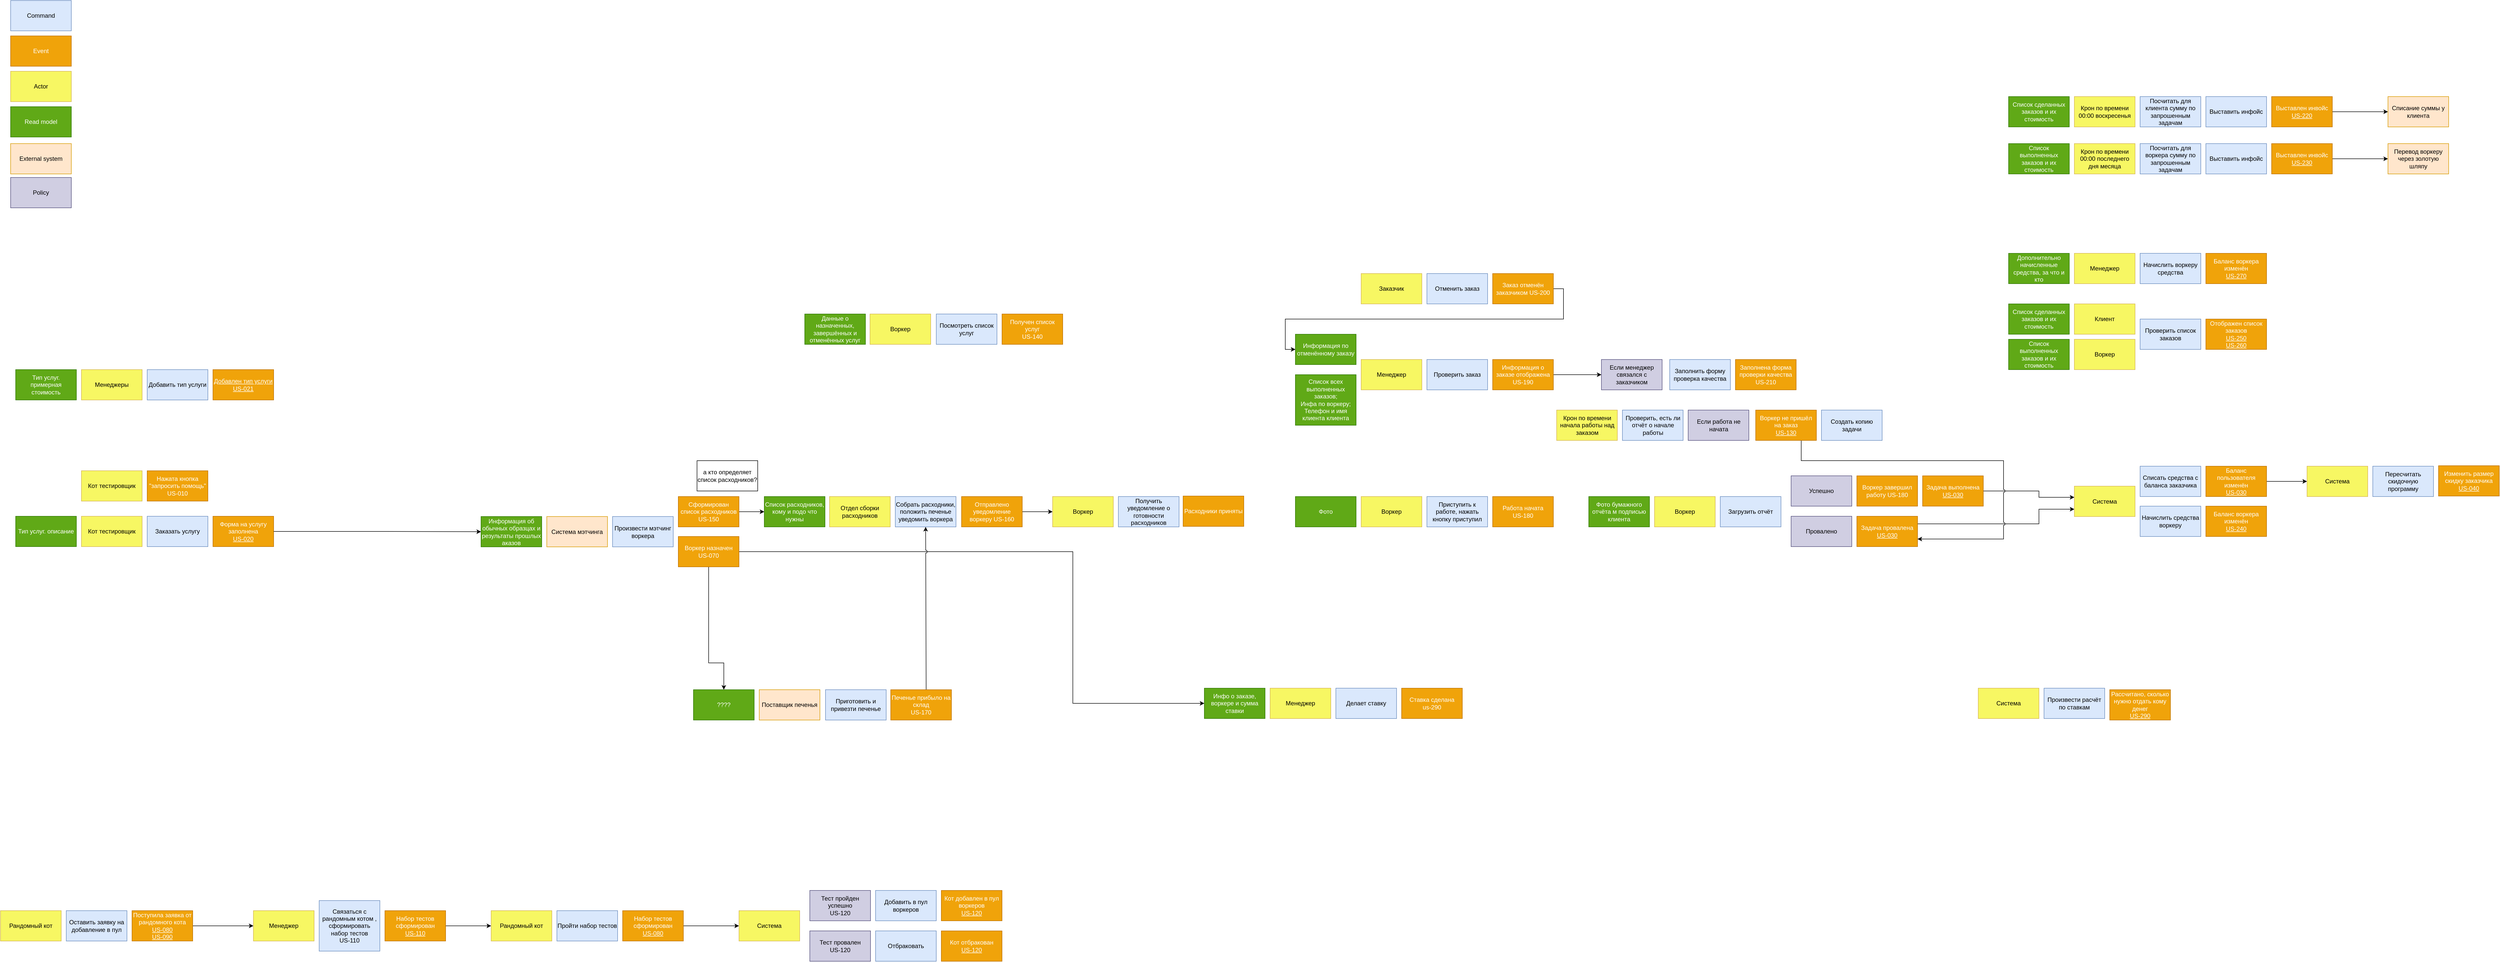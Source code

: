 <mxfile version="21.3.2" type="device">
  <diagram id="d3xwrjJmMlI8IsP-cI8p" name="Page-1">
    <mxGraphModel dx="1518" dy="1554" grid="1" gridSize="10" guides="1" tooltips="1" connect="1" arrows="1" fold="1" page="1" pageScale="1" pageWidth="827" pageHeight="1169" math="0" shadow="0">
      <root>
        <mxCell id="0" />
        <mxCell id="1" parent="0" />
        <mxCell id="OSCMjye8fPy7Yy5Lh9Bj-2" value="Нажата кнопка &quot;запросить помощь&quot;&lt;br&gt;US-010" style="rounded=0;whiteSpace=wrap;html=1;fillColor=#f0a30a;strokeColor=#BD7000;fontColor=#ffffff;" parent="1" vertex="1">
          <mxGeometry x="-100" y="220" width="120" height="60" as="geometry" />
        </mxCell>
        <mxCell id="OSCMjye8fPy7Yy5Lh9Bj-3" value="Форма на услугу заполнена&lt;br&gt;&lt;u&gt;US-020&lt;/u&gt;" style="rounded=0;whiteSpace=wrap;html=1;fillColor=#f0a30a;strokeColor=#BD7000;fontColor=#ffffff;" parent="1" vertex="1">
          <mxGeometry x="30" y="310" width="120" height="60" as="geometry" />
        </mxCell>
        <mxCell id="OSCMjye8fPy7Yy5Lh9Bj-6" value="" style="edgeStyle=orthogonalEdgeStyle;rounded=0;orthogonalLoop=1;jettySize=auto;html=1;entryX=0;entryY=0.367;entryDx=0;entryDy=0;entryPerimeter=0;" parent="1" source="OSCMjye8fPy7Yy5Lh9Bj-4" target="hO5w0gElnGxJXxH-nVZi-56" edge="1">
          <mxGeometry relative="1" as="geometry">
            <Array as="points">
              <mxPoint x="3640" y="260" />
              <mxPoint x="3640" y="272" />
            </Array>
          </mxGeometry>
        </mxCell>
        <mxCell id="OSCMjye8fPy7Yy5Lh9Bj-4" value="Задача выполнена&lt;br&gt;&lt;u&gt;US-030&lt;/u&gt;" style="rounded=0;whiteSpace=wrap;html=1;fillColor=#f0a30a;strokeColor=#BD7000;fontColor=#ffffff;" parent="1" vertex="1">
          <mxGeometry x="3410" y="230" width="120" height="60" as="geometry" />
        </mxCell>
        <mxCell id="Bmm3zK5qdp1RYX5W6UsU-3" value="" style="edgeStyle=orthogonalEdgeStyle;rounded=0;orthogonalLoop=1;jettySize=auto;html=1;" edge="1" parent="1" source="OSCMjye8fPy7Yy5Lh9Bj-5" target="Bmm3zK5qdp1RYX5W6UsU-1">
          <mxGeometry relative="1" as="geometry" />
        </mxCell>
        <mxCell id="OSCMjye8fPy7Yy5Lh9Bj-5" value="Баланс пользователя изменён&lt;br&gt;&lt;u&gt;US-030&lt;/u&gt;" style="rounded=0;whiteSpace=wrap;html=1;fillColor=#f0a30a;strokeColor=#BD7000;fontColor=#ffffff;" parent="1" vertex="1">
          <mxGeometry x="3970" y="211" width="120" height="60" as="geometry" />
        </mxCell>
        <mxCell id="OSCMjye8fPy7Yy5Lh9Bj-8" style="edgeStyle=orthogonalEdgeStyle;rounded=0;orthogonalLoop=1;jettySize=auto;html=1;exitX=1;exitY=0.25;exitDx=0;exitDy=0;entryX=0;entryY=0.75;entryDx=0;entryDy=0;" parent="1" source="OSCMjye8fPy7Yy5Lh9Bj-7" target="hO5w0gElnGxJXxH-nVZi-56" edge="1">
          <mxGeometry relative="1" as="geometry">
            <Array as="points">
              <mxPoint x="3640" y="325" />
              <mxPoint x="3640" y="296" />
              <mxPoint x="3710" y="296" />
            </Array>
          </mxGeometry>
        </mxCell>
        <mxCell id="OSCMjye8fPy7Yy5Lh9Bj-7" value="Задача провалена&lt;br&gt;&lt;u&gt;US-030&lt;/u&gt;" style="rounded=0;whiteSpace=wrap;html=1;fillColor=#f0a30a;strokeColor=#BD7000;fontColor=#ffffff;" parent="1" vertex="1">
          <mxGeometry x="3280" y="310" width="120" height="60" as="geometry" />
        </mxCell>
        <mxCell id="OSCMjye8fPy7Yy5Lh9Bj-9" value="Изменить размер скидку заказчика&lt;br&gt;&lt;u&gt;US-040&lt;/u&gt;" style="rounded=0;whiteSpace=wrap;html=1;fillColor=#f0a30a;strokeColor=#BD7000;fontColor=#ffffff;" parent="1" vertex="1">
          <mxGeometry x="4430" y="210" width="120" height="60" as="geometry" />
        </mxCell>
        <mxCell id="OSCMjye8fPy7Yy5Lh9Bj-46" style="edgeStyle=orthogonalEdgeStyle;rounded=0;orthogonalLoop=1;jettySize=auto;html=1;exitX=0.5;exitY=1;exitDx=0;exitDy=0;entryX=0.5;entryY=0;entryDx=0;entryDy=0;" parent="1" source="OSCMjye8fPy7Yy5Lh9Bj-14" target="hO5w0gElnGxJXxH-nVZi-28" edge="1">
          <mxGeometry relative="1" as="geometry">
            <mxPoint x="987" y="683" as="targetPoint" />
            <Array as="points">
              <mxPoint x="1010" y="600" />
              <mxPoint x="1040" y="600" />
            </Array>
          </mxGeometry>
        </mxCell>
        <mxCell id="hO5w0gElnGxJXxH-nVZi-92" style="edgeStyle=orthogonalEdgeStyle;rounded=0;orthogonalLoop=1;jettySize=auto;html=1;exitX=1;exitY=0.5;exitDx=0;exitDy=0;entryX=0;entryY=0.5;entryDx=0;entryDy=0;shadow=0;jumpStyle=arc;" parent="1" source="OSCMjye8fPy7Yy5Lh9Bj-14" target="hO5w0gElnGxJXxH-nVZi-88" edge="1">
          <mxGeometry relative="1" as="geometry">
            <Array as="points">
              <mxPoint x="1730" y="380" />
              <mxPoint x="1730" y="680" />
            </Array>
          </mxGeometry>
        </mxCell>
        <mxCell id="OSCMjye8fPy7Yy5Lh9Bj-14" value="Воркер назначен&lt;br&gt;US-070" style="rounded=0;whiteSpace=wrap;html=1;fillColor=#f0a30a;strokeColor=#BD7000;fontColor=#ffffff;" parent="1" vertex="1">
          <mxGeometry x="950" y="350" width="120" height="60" as="geometry" />
        </mxCell>
        <mxCell id="hO5w0gElnGxJXxH-nVZi-3" style="edgeStyle=orthogonalEdgeStyle;rounded=0;orthogonalLoop=1;jettySize=auto;html=1;exitX=1;exitY=0.5;exitDx=0;exitDy=0;" parent="1" source="OSCMjye8fPy7Yy5Lh9Bj-16" target="AU5BO0Ih3276CnvpscHl-20" edge="1">
          <mxGeometry relative="1" as="geometry" />
        </mxCell>
        <mxCell id="OSCMjye8fPy7Yy5Lh9Bj-16" value="Поступила заявка от рандомного кота&lt;br&gt;&lt;u&gt;US-080&lt;br&gt;US-090&lt;br&gt;&lt;/u&gt;" style="rounded=0;whiteSpace=wrap;html=1;fillColor=#f0a30a;strokeColor=#BD7000;fontColor=#ffffff;" parent="1" vertex="1">
          <mxGeometry x="-130" y="1090" width="120" height="60" as="geometry" />
        </mxCell>
        <mxCell id="OSCMjye8fPy7Yy5Lh9Bj-31" style="edgeStyle=orthogonalEdgeStyle;rounded=0;orthogonalLoop=1;jettySize=auto;html=1;exitX=0.75;exitY=1;exitDx=0;exitDy=0;entryX=1;entryY=0.75;entryDx=0;entryDy=0;jumpStyle=arc;" parent="1" source="OSCMjye8fPy7Yy5Lh9Bj-29" target="OSCMjye8fPy7Yy5Lh9Bj-7" edge="1">
          <mxGeometry relative="1" as="geometry">
            <Array as="points">
              <mxPoint x="3170" y="200" />
              <mxPoint x="3570" y="200" />
              <mxPoint x="3570" y="355" />
            </Array>
          </mxGeometry>
        </mxCell>
        <mxCell id="OSCMjye8fPy7Yy5Lh9Bj-29" value="Воркер не пришёл на заказ&lt;br&gt;&lt;u&gt;US-130&lt;/u&gt;" style="rounded=0;whiteSpace=wrap;html=1;fillColor=#f0a30a;strokeColor=#BD7000;fontColor=#ffffff;" parent="1" vertex="1">
          <mxGeometry x="3080" y="100" width="120" height="60" as="geometry" />
        </mxCell>
        <mxCell id="OSCMjye8fPy7Yy5Lh9Bj-45" value="" style="edgeStyle=orthogonalEdgeStyle;rounded=0;orthogonalLoop=1;jettySize=auto;html=1;entryX=0;entryY=0.5;entryDx=0;entryDy=0;" parent="1" source="OSCMjye8fPy7Yy5Lh9Bj-42" target="hO5w0gElnGxJXxH-nVZi-21" edge="1">
          <mxGeometry relative="1" as="geometry" />
        </mxCell>
        <mxCell id="OSCMjye8fPy7Yy5Lh9Bj-42" value="Сформирован список расходников&lt;br&gt;US-150" style="rounded=0;whiteSpace=wrap;html=1;fillColor=#f0a30a;strokeColor=#BD7000;fontColor=#ffffff;" parent="1" vertex="1">
          <mxGeometry x="950" y="271" width="120" height="60" as="geometry" />
        </mxCell>
        <mxCell id="hO5w0gElnGxJXxH-nVZi-26" value="" style="edgeStyle=orthogonalEdgeStyle;rounded=0;orthogonalLoop=1;jettySize=auto;html=1;" parent="1" source="OSCMjye8fPy7Yy5Lh9Bj-44" target="hO5w0gElnGxJXxH-nVZi-24" edge="1">
          <mxGeometry relative="1" as="geometry" />
        </mxCell>
        <mxCell id="OSCMjye8fPy7Yy5Lh9Bj-44" value="Отправлено уведомление воркеру US-160" style="rounded=0;whiteSpace=wrap;html=1;fillColor=#f0a30a;strokeColor=#BD7000;fontColor=#ffffff;" parent="1" vertex="1">
          <mxGeometry x="1510" y="271" width="120" height="60" as="geometry" />
        </mxCell>
        <mxCell id="OSCMjye8fPy7Yy5Lh9Bj-50" style="edgeStyle=orthogonalEdgeStyle;rounded=0;orthogonalLoop=1;jettySize=auto;html=1;exitX=0.5;exitY=0;exitDx=0;exitDy=0;entryX=0.5;entryY=1;entryDx=0;entryDy=0;jumpStyle=arc;" parent="1" source="OSCMjye8fPy7Yy5Lh9Bj-48" target="hO5w0gElnGxJXxH-nVZi-23" edge="1">
          <mxGeometry relative="1" as="geometry">
            <Array as="points">
              <mxPoint x="1440" y="653" />
              <mxPoint x="1440" y="600" />
              <mxPoint x="1439" y="600" />
            </Array>
            <mxPoint x="1440" y="370" as="targetPoint" />
          </mxGeometry>
        </mxCell>
        <mxCell id="OSCMjye8fPy7Yy5Lh9Bj-48" value="Печенье прибыло на склад&lt;br&gt;US-170" style="rounded=0;whiteSpace=wrap;html=1;fillColor=#f0a30a;strokeColor=#BD7000;fontColor=#ffffff;" parent="1" vertex="1">
          <mxGeometry x="1370" y="653" width="120" height="60" as="geometry" />
        </mxCell>
        <mxCell id="OSCMjye8fPy7Yy5Lh9Bj-51" value="Работа начата&lt;br&gt;US-180" style="rounded=0;whiteSpace=wrap;html=1;fillColor=#f0a30a;strokeColor=#BD7000;fontColor=#ffffff;" parent="1" vertex="1">
          <mxGeometry x="2560" y="271" width="120" height="60" as="geometry" />
        </mxCell>
        <mxCell id="OSCMjye8fPy7Yy5Lh9Bj-53" value="Воркер завершил работу US-180" style="rounded=0;whiteSpace=wrap;html=1;fillColor=#f0a30a;strokeColor=#BD7000;fontColor=#ffffff;" parent="1" vertex="1">
          <mxGeometry x="3280" y="230" width="120" height="60" as="geometry" />
        </mxCell>
        <mxCell id="AU5BO0Ih3276CnvpscHl-1" value="Кот тестировщик" style="rounded=0;whiteSpace=wrap;html=1;fillColor=#F7F763;strokeColor=#d6b656;" parent="1" vertex="1">
          <mxGeometry x="-230" y="310" width="120" height="60" as="geometry" />
        </mxCell>
        <mxCell id="AU5BO0Ih3276CnvpscHl-3" value="Заказать услугу" style="rounded=0;whiteSpace=wrap;html=1;fillColor=#dae8fc;strokeColor=#6c8ebf;" parent="1" vertex="1">
          <mxGeometry x="-100" y="310" width="120" height="60" as="geometry" />
        </mxCell>
        <mxCell id="AU5BO0Ih3276CnvpscHl-4" value="Тип услуг. описание" style="rounded=0;whiteSpace=wrap;html=1;fillColor=#60a917;strokeColor=#2D7600;fontColor=#ffffff;" parent="1" vertex="1">
          <mxGeometry x="-360" y="310" width="120" height="60" as="geometry" />
        </mxCell>
        <mxCell id="AU5BO0Ih3276CnvpscHl-5" value="Кот тестировщик" style="rounded=0;whiteSpace=wrap;html=1;fillColor=#F7F763;strokeColor=#d6b656;" parent="1" vertex="1">
          <mxGeometry x="-230" y="220" width="120" height="60" as="geometry" />
        </mxCell>
        <mxCell id="AU5BO0Ih3276CnvpscHl-6" value="Менеджеры" style="rounded=0;whiteSpace=wrap;html=1;fillColor=#F7F763;strokeColor=#d6b656;" parent="1" vertex="1">
          <mxGeometry x="-230" y="20" width="120" height="60" as="geometry" />
        </mxCell>
        <mxCell id="AU5BO0Ih3276CnvpscHl-7" value="Добавить тип услуги" style="rounded=0;whiteSpace=wrap;html=1;fillColor=#dae8fc;strokeColor=#6c8ebf;" parent="1" vertex="1">
          <mxGeometry x="-100" y="20" width="120" height="60" as="geometry" />
        </mxCell>
        <mxCell id="AU5BO0Ih3276CnvpscHl-8" value="&lt;u&gt;Добавлен тип услуги&lt;br&gt;US-021&lt;/u&gt;" style="rounded=0;whiteSpace=wrap;html=1;fillColor=#f0a30a;strokeColor=#BD7000;fontColor=#ffffff;" parent="1" vertex="1">
          <mxGeometry x="30" y="20" width="120" height="60" as="geometry" />
        </mxCell>
        <mxCell id="AU5BO0Ih3276CnvpscHl-9" value="Тип услуг. примерная стоимость" style="rounded=0;whiteSpace=wrap;html=1;fillColor=#60a917;strokeColor=#2D7600;fontColor=#ffffff;" parent="1" vertex="1">
          <mxGeometry x="-360" y="20" width="120" height="60" as="geometry" />
        </mxCell>
        <mxCell id="AU5BO0Ih3276CnvpscHl-13" value="Система мэтчинга" style="rounded=0;whiteSpace=wrap;html=1;fillColor=#ffe6cc;strokeColor=#d79b00;" parent="1" vertex="1">
          <mxGeometry x="690" y="310.5" width="120" height="60" as="geometry" />
        </mxCell>
        <mxCell id="AU5BO0Ih3276CnvpscHl-15" value="Произвести мэтчинг воркера" style="rounded=0;whiteSpace=wrap;html=1;fillColor=#dae8fc;strokeColor=#6c8ebf;" parent="1" vertex="1">
          <mxGeometry x="820" y="310.5" width="120" height="60" as="geometry" />
        </mxCell>
        <mxCell id="AU5BO0Ih3276CnvpscHl-17" value="" style="edgeStyle=orthogonalEdgeStyle;rounded=0;orthogonalLoop=1;jettySize=auto;html=1;exitX=1;exitY=0.5;exitDx=0;exitDy=0;entryX=0;entryY=0.5;entryDx=0;entryDy=0;" parent="1" source="OSCMjye8fPy7Yy5Lh9Bj-3" target="AU5BO0Ih3276CnvpscHl-16" edge="1">
          <mxGeometry relative="1" as="geometry">
            <mxPoint x="150" y="340" as="sourcePoint" />
            <mxPoint x="690" y="341" as="targetPoint" />
          </mxGeometry>
        </mxCell>
        <mxCell id="AU5BO0Ih3276CnvpscHl-16" value="Информация об обычных образцах и результаты прошлых аказов" style="rounded=0;whiteSpace=wrap;html=1;fillColor=#60a917;strokeColor=#2D7600;fontColor=#ffffff;" parent="1" vertex="1">
          <mxGeometry x="560" y="310.5" width="120" height="60" as="geometry" />
        </mxCell>
        <mxCell id="AU5BO0Ih3276CnvpscHl-18" value="Рандомный кот" style="rounded=0;whiteSpace=wrap;html=1;fillColor=#F7F763;strokeColor=#d6b656;" parent="1" vertex="1">
          <mxGeometry x="-390" y="1090" width="120" height="60" as="geometry" />
        </mxCell>
        <mxCell id="AU5BO0Ih3276CnvpscHl-19" value="Оставить заявку на добавление в пул" style="rounded=0;whiteSpace=wrap;html=1;fillColor=#dae8fc;strokeColor=#6c8ebf;" parent="1" vertex="1">
          <mxGeometry x="-260" y="1090" width="120" height="60" as="geometry" />
        </mxCell>
        <mxCell id="AU5BO0Ih3276CnvpscHl-20" value="Менеджер" style="rounded=0;whiteSpace=wrap;html=1;fillColor=#F7F763;strokeColor=#d6b656;" parent="1" vertex="1">
          <mxGeometry x="110" y="1090" width="120" height="60" as="geometry" />
        </mxCell>
        <mxCell id="hO5w0gElnGxJXxH-nVZi-1" value="Связаться с рандомным котом , сформировать набор тестов&lt;br&gt;US-110" style="rounded=0;whiteSpace=wrap;html=1;fillColor=#dae8fc;strokeColor=#6c8ebf;" parent="1" vertex="1">
          <mxGeometry x="240" y="1070" width="120" height="100" as="geometry" />
        </mxCell>
        <mxCell id="hO5w0gElnGxJXxH-nVZi-5" style="edgeStyle=orthogonalEdgeStyle;rounded=0;orthogonalLoop=1;jettySize=auto;html=1;exitX=1;exitY=0.5;exitDx=0;exitDy=0;" parent="1" source="hO5w0gElnGxJXxH-nVZi-2" target="hO5w0gElnGxJXxH-nVZi-4" edge="1">
          <mxGeometry relative="1" as="geometry" />
        </mxCell>
        <mxCell id="hO5w0gElnGxJXxH-nVZi-2" value="Набор тестов сформирован&lt;br&gt;&lt;u&gt;US-110&lt;/u&gt;" style="rounded=0;whiteSpace=wrap;html=1;fillColor=#f0a30a;strokeColor=#BD7000;fontColor=#ffffff;" parent="1" vertex="1">
          <mxGeometry x="370" y="1090" width="120" height="60" as="geometry" />
        </mxCell>
        <mxCell id="hO5w0gElnGxJXxH-nVZi-4" value="Рандомный кот" style="rounded=0;whiteSpace=wrap;html=1;fillColor=#F7F763;strokeColor=#d6b656;" parent="1" vertex="1">
          <mxGeometry x="580" y="1090" width="120" height="60" as="geometry" />
        </mxCell>
        <mxCell id="hO5w0gElnGxJXxH-nVZi-6" value="Пройти набор тестов" style="rounded=0;whiteSpace=wrap;html=1;fillColor=#dae8fc;strokeColor=#6c8ebf;" parent="1" vertex="1">
          <mxGeometry x="710" y="1090" width="120" height="60" as="geometry" />
        </mxCell>
        <mxCell id="hO5w0gElnGxJXxH-nVZi-7" value="&lt;div&gt;Тест пройден успешно&lt;/div&gt;&lt;div&gt;US-120&lt;/div&gt;" style="rounded=0;whiteSpace=wrap;html=1;fillColor=#d0cee2;strokeColor=#56517e;" parent="1" vertex="1">
          <mxGeometry x="1210" y="1050" width="120" height="60" as="geometry" />
        </mxCell>
        <mxCell id="hO5w0gElnGxJXxH-nVZi-11" value="" style="edgeStyle=orthogonalEdgeStyle;rounded=0;orthogonalLoop=1;jettySize=auto;html=1;" parent="1" source="hO5w0gElnGxJXxH-nVZi-8" target="hO5w0gElnGxJXxH-nVZi-9" edge="1">
          <mxGeometry relative="1" as="geometry" />
        </mxCell>
        <mxCell id="hO5w0gElnGxJXxH-nVZi-8" value="Набор тестов сформирован&lt;br&gt;&lt;u&gt;US-080&lt;/u&gt;" style="rounded=0;whiteSpace=wrap;html=1;fillColor=#f0a30a;strokeColor=#BD7000;fontColor=#ffffff;" parent="1" vertex="1">
          <mxGeometry x="840" y="1090" width="120" height="60" as="geometry" />
        </mxCell>
        <mxCell id="hO5w0gElnGxJXxH-nVZi-9" value="Система" style="rounded=0;whiteSpace=wrap;html=1;fillColor=#F7F763;strokeColor=#d6b656;" parent="1" vertex="1">
          <mxGeometry x="1070" y="1090" width="120" height="60" as="geometry" />
        </mxCell>
        <mxCell id="hO5w0gElnGxJXxH-nVZi-10" value="&lt;div&gt;Тест провален&lt;/div&gt;&lt;div&gt;US-120&lt;/div&gt;" style="rounded=0;whiteSpace=wrap;html=1;fillColor=#d0cee2;strokeColor=#56517e;" parent="1" vertex="1">
          <mxGeometry x="1210" y="1130" width="120" height="60" as="geometry" />
        </mxCell>
        <mxCell id="hO5w0gElnGxJXxH-nVZi-12" value="Добавить в пул воркеров" style="rounded=0;whiteSpace=wrap;html=1;fillColor=#dae8fc;strokeColor=#6c8ebf;" parent="1" vertex="1">
          <mxGeometry x="1340" y="1050" width="120" height="60" as="geometry" />
        </mxCell>
        <mxCell id="hO5w0gElnGxJXxH-nVZi-13" value="Отбраковать" style="rounded=0;whiteSpace=wrap;html=1;fillColor=#dae8fc;strokeColor=#6c8ebf;" parent="1" vertex="1">
          <mxGeometry x="1340" y="1130" width="120" height="60" as="geometry" />
        </mxCell>
        <mxCell id="hO5w0gElnGxJXxH-nVZi-14" value="Кот добавлен в пул воркеров&lt;br&gt;&lt;u&gt;US-120&lt;/u&gt;" style="rounded=0;whiteSpace=wrap;html=1;fillColor=#f0a30a;strokeColor=#BD7000;fontColor=#ffffff;" parent="1" vertex="1">
          <mxGeometry x="1470" y="1050" width="120" height="60" as="geometry" />
        </mxCell>
        <mxCell id="hO5w0gElnGxJXxH-nVZi-15" value="Кот отбракован&lt;br&gt;&lt;u&gt;US-120&lt;/u&gt;" style="rounded=0;whiteSpace=wrap;html=1;fillColor=#f0a30a;strokeColor=#BD7000;fontColor=#ffffff;" parent="1" vertex="1">
          <mxGeometry x="1470" y="1130" width="120" height="60" as="geometry" />
        </mxCell>
        <mxCell id="hO5w0gElnGxJXxH-nVZi-16" value="Отдел сборки расходников" style="rounded=0;whiteSpace=wrap;html=1;fillColor=#F7F763;strokeColor=#d6b656;" parent="1" vertex="1">
          <mxGeometry x="1249" y="271" width="120" height="60" as="geometry" />
        </mxCell>
        <mxCell id="hO5w0gElnGxJXxH-nVZi-17" value="Воркер" style="rounded=0;whiteSpace=wrap;html=1;fillColor=#F7F763;strokeColor=#d6b656;" parent="1" vertex="1">
          <mxGeometry x="1329" y="-90" width="120" height="60" as="geometry" />
        </mxCell>
        <mxCell id="hO5w0gElnGxJXxH-nVZi-18" value="Посмотреть список услуг" style="rounded=0;whiteSpace=wrap;html=1;fillColor=#dae8fc;strokeColor=#6c8ebf;" parent="1" vertex="1">
          <mxGeometry x="1460" y="-90" width="120" height="60" as="geometry" />
        </mxCell>
        <mxCell id="hO5w0gElnGxJXxH-nVZi-19" value="Получен список услуг&lt;br&gt;US-140" style="rounded=0;whiteSpace=wrap;html=1;fillColor=#f0a30a;strokeColor=#BD7000;fontColor=#ffffff;" parent="1" vertex="1">
          <mxGeometry x="1590" y="-90" width="120" height="60" as="geometry" />
        </mxCell>
        <mxCell id="hO5w0gElnGxJXxH-nVZi-20" value="Данные о назначенных, завершённых и отменённых услуг" style="rounded=0;whiteSpace=wrap;html=1;fillColor=#60a917;strokeColor=#2D7600;fontColor=#ffffff;" parent="1" vertex="1">
          <mxGeometry x="1200" y="-90" width="120" height="60" as="geometry" />
        </mxCell>
        <mxCell id="hO5w0gElnGxJXxH-nVZi-21" value="Список расходников, кому и подо что нужны" style="rounded=0;whiteSpace=wrap;html=1;fillColor=#60a917;strokeColor=#2D7600;fontColor=#ffffff;" parent="1" vertex="1">
          <mxGeometry x="1120" y="271" width="120" height="60" as="geometry" />
        </mxCell>
        <mxCell id="hO5w0gElnGxJXxH-nVZi-22" value="а кто определяет список расходников?" style="rounded=0;whiteSpace=wrap;html=1;" parent="1" vertex="1">
          <mxGeometry x="987" y="200" width="120" height="60" as="geometry" />
        </mxCell>
        <mxCell id="hO5w0gElnGxJXxH-nVZi-23" value="Собрать расходники, положить печенье уведомить воркера" style="rounded=0;whiteSpace=wrap;html=1;fillColor=#dae8fc;strokeColor=#6c8ebf;" parent="1" vertex="1">
          <mxGeometry x="1379" y="271" width="120" height="60" as="geometry" />
        </mxCell>
        <mxCell id="hO5w0gElnGxJXxH-nVZi-24" value="Воркер" style="rounded=0;whiteSpace=wrap;html=1;fillColor=#F7F763;strokeColor=#d6b656;" parent="1" vertex="1">
          <mxGeometry x="1690" y="271" width="120" height="60" as="geometry" />
        </mxCell>
        <mxCell id="hO5w0gElnGxJXxH-nVZi-25" value="Получить уведомление о готовности расходников" style="rounded=0;whiteSpace=wrap;html=1;fillColor=#dae8fc;strokeColor=#6c8ebf;" parent="1" vertex="1">
          <mxGeometry x="1820" y="271" width="120" height="60" as="geometry" />
        </mxCell>
        <mxCell id="hO5w0gElnGxJXxH-nVZi-27" value="Поставщик печенья" style="rounded=0;whiteSpace=wrap;html=1;fillColor=#ffe6cc;strokeColor=#d79b00;" parent="1" vertex="1">
          <mxGeometry x="1110" y="653" width="120" height="60" as="geometry" />
        </mxCell>
        <mxCell id="hO5w0gElnGxJXxH-nVZi-28" value="????" style="rounded=0;whiteSpace=wrap;html=1;fillColor=#60a917;strokeColor=#2D7600;fontColor=#ffffff;" parent="1" vertex="1">
          <mxGeometry x="980" y="653" width="120" height="60" as="geometry" />
        </mxCell>
        <mxCell id="hO5w0gElnGxJXxH-nVZi-29" value="Приготовить и привезти печенье" style="rounded=0;whiteSpace=wrap;html=1;fillColor=#dae8fc;strokeColor=#6c8ebf;" parent="1" vertex="1">
          <mxGeometry x="1241" y="653" width="120" height="60" as="geometry" />
        </mxCell>
        <mxCell id="hO5w0gElnGxJXxH-nVZi-30" value="Расходники приняты" style="rounded=0;whiteSpace=wrap;html=1;fillColor=#f0a30a;strokeColor=#BD7000;fontColor=#ffffff;" parent="1" vertex="1">
          <mxGeometry x="1948" y="270" width="120" height="60" as="geometry" />
        </mxCell>
        <mxCell id="hO5w0gElnGxJXxH-nVZi-31" value="Воркер" style="rounded=0;whiteSpace=wrap;html=1;fillColor=#F7F763;strokeColor=#d6b656;" parent="1" vertex="1">
          <mxGeometry x="2300" y="271" width="120" height="60" as="geometry" />
        </mxCell>
        <mxCell id="hO5w0gElnGxJXxH-nVZi-32" value="Приступить к работе, нажать кнопку приступил" style="rounded=0;whiteSpace=wrap;html=1;fillColor=#dae8fc;strokeColor=#6c8ebf;" parent="1" vertex="1">
          <mxGeometry x="2430" y="271" width="120" height="60" as="geometry" />
        </mxCell>
        <mxCell id="hO5w0gElnGxJXxH-nVZi-33" value="Фото" style="rounded=0;whiteSpace=wrap;html=1;fillColor=#60a917;strokeColor=#2D7600;fontColor=#ffffff;" parent="1" vertex="1">
          <mxGeometry x="2170" y="271" width="120" height="60" as="geometry" />
        </mxCell>
        <mxCell id="hO5w0gElnGxJXxH-nVZi-34" value="Менеджер" style="rounded=0;whiteSpace=wrap;html=1;fillColor=#F7F763;strokeColor=#d6b656;" parent="1" vertex="1">
          <mxGeometry x="2300" width="120" height="60" as="geometry" />
        </mxCell>
        <mxCell id="hO5w0gElnGxJXxH-nVZi-35" value="Проверить заказ" style="rounded=0;whiteSpace=wrap;html=1;fillColor=#dae8fc;strokeColor=#6c8ebf;" parent="1" vertex="1">
          <mxGeometry x="2430" width="120" height="60" as="geometry" />
        </mxCell>
        <mxCell id="hO5w0gElnGxJXxH-nVZi-36" value="Список всех выполненных заказов;&lt;br&gt;Инфа по воркеру;&lt;br&gt;Телефон и имя клиента клиента" style="rounded=0;whiteSpace=wrap;html=1;fillColor=#60a917;strokeColor=#2D7600;fontColor=#ffffff;" parent="1" vertex="1">
          <mxGeometry x="2170" y="30" width="120" height="100" as="geometry" />
        </mxCell>
        <mxCell id="hO5w0gElnGxJXxH-nVZi-53" style="edgeStyle=orthogonalEdgeStyle;rounded=0;orthogonalLoop=1;jettySize=auto;html=1;exitX=1;exitY=0.5;exitDx=0;exitDy=0;entryX=0;entryY=0.5;entryDx=0;entryDy=0;" parent="1" source="hO5w0gElnGxJXxH-nVZi-37" target="hO5w0gElnGxJXxH-nVZi-52" edge="1">
          <mxGeometry relative="1" as="geometry" />
        </mxCell>
        <mxCell id="hO5w0gElnGxJXxH-nVZi-37" value="Информация о заказе отображена US-190" style="rounded=0;whiteSpace=wrap;html=1;fillColor=#f0a30a;strokeColor=#BD7000;fontColor=#ffffff;" parent="1" vertex="1">
          <mxGeometry x="2560" width="120" height="60" as="geometry" />
        </mxCell>
        <mxCell id="hO5w0gElnGxJXxH-nVZi-38" value="Заказчик" style="rounded=0;whiteSpace=wrap;html=1;fillColor=#F7F763;strokeColor=#d6b656;" parent="1" vertex="1">
          <mxGeometry x="2300" y="-170" width="120" height="60" as="geometry" />
        </mxCell>
        <mxCell id="hO5w0gElnGxJXxH-nVZi-39" value="Отменить заказ" style="rounded=0;whiteSpace=wrap;html=1;fillColor=#dae8fc;strokeColor=#6c8ebf;" parent="1" vertex="1">
          <mxGeometry x="2430" y="-170" width="120" height="60" as="geometry" />
        </mxCell>
        <mxCell id="hO5w0gElnGxJXxH-nVZi-41" style="edgeStyle=orthogonalEdgeStyle;rounded=0;orthogonalLoop=1;jettySize=auto;html=1;exitX=1;exitY=0.5;exitDx=0;exitDy=0;entryX=0;entryY=0.5;entryDx=0;entryDy=0;" parent="1" source="hO5w0gElnGxJXxH-nVZi-40" target="hO5w0gElnGxJXxH-nVZi-42" edge="1">
          <mxGeometry relative="1" as="geometry">
            <mxPoint x="2230" y="-20" as="targetPoint" />
          </mxGeometry>
        </mxCell>
        <mxCell id="hO5w0gElnGxJXxH-nVZi-40" value="Заказ отменён заказчиком US-200" style="rounded=0;whiteSpace=wrap;html=1;fillColor=#f0a30a;strokeColor=#BD7000;fontColor=#ffffff;" parent="1" vertex="1">
          <mxGeometry x="2560" y="-170" width="120" height="60" as="geometry" />
        </mxCell>
        <mxCell id="hO5w0gElnGxJXxH-nVZi-42" value="Информация по отменённому заказу" style="rounded=0;whiteSpace=wrap;html=1;fillColor=#60a917;strokeColor=#2D7600;fontColor=#ffffff;" parent="1" vertex="1">
          <mxGeometry x="2170" y="-50" width="120" height="60" as="geometry" />
        </mxCell>
        <mxCell id="hO5w0gElnGxJXxH-nVZi-43" value="Крон по времени начала работы над заказом" style="rounded=0;whiteSpace=wrap;html=1;fillColor=#F7F763;strokeColor=#d6b656;" parent="1" vertex="1">
          <mxGeometry x="2686.5" y="100" width="120" height="60" as="geometry" />
        </mxCell>
        <mxCell id="hO5w0gElnGxJXxH-nVZi-44" value="Проверить, есть ли отчёт о начале работы" style="rounded=0;whiteSpace=wrap;html=1;fillColor=#dae8fc;strokeColor=#6c8ebf;" parent="1" vertex="1">
          <mxGeometry x="2816.5" y="100" width="120" height="60" as="geometry" />
        </mxCell>
        <mxCell id="hO5w0gElnGxJXxH-nVZi-45" value="Если работа не начата" style="rounded=0;whiteSpace=wrap;html=1;fillColor=#d0cee2;strokeColor=#56517e;" parent="1" vertex="1">
          <mxGeometry x="2946.5" y="100" width="120" height="60" as="geometry" />
        </mxCell>
        <mxCell id="hO5w0gElnGxJXxH-nVZi-46" value="Создать копию задачи" style="rounded=0;whiteSpace=wrap;html=1;fillColor=#dae8fc;strokeColor=#6c8ebf;" parent="1" vertex="1">
          <mxGeometry x="3210" y="100" width="120" height="60" as="geometry" />
        </mxCell>
        <mxCell id="hO5w0gElnGxJXxH-nVZi-47" value="Воркер" style="rounded=0;whiteSpace=wrap;html=1;fillColor=#F7F763;strokeColor=#d6b656;" parent="1" vertex="1">
          <mxGeometry x="2880" y="271" width="120" height="60" as="geometry" />
        </mxCell>
        <mxCell id="hO5w0gElnGxJXxH-nVZi-48" value="Фото бумажного отчёта м подписью клиента" style="rounded=0;whiteSpace=wrap;html=1;fillColor=#60a917;strokeColor=#2D7600;fontColor=#ffffff;" parent="1" vertex="1">
          <mxGeometry x="2750" y="271" width="120" height="60" as="geometry" />
        </mxCell>
        <mxCell id="hO5w0gElnGxJXxH-nVZi-49" value="Загрузить отчёт" style="rounded=0;whiteSpace=wrap;html=1;fillColor=#dae8fc;strokeColor=#6c8ebf;" parent="1" vertex="1">
          <mxGeometry x="3010" y="271" width="120" height="60" as="geometry" />
        </mxCell>
        <mxCell id="hO5w0gElnGxJXxH-nVZi-50" value="Успешно" style="rounded=0;whiteSpace=wrap;html=1;fillColor=#d0cee2;strokeColor=#56517e;" parent="1" vertex="1">
          <mxGeometry x="3150" y="230" width="120" height="60" as="geometry" />
        </mxCell>
        <mxCell id="hO5w0gElnGxJXxH-nVZi-51" value="Провалено" style="rounded=0;whiteSpace=wrap;html=1;fillColor=#d0cee2;strokeColor=#56517e;" parent="1" vertex="1">
          <mxGeometry x="3150" y="310" width="120" height="60" as="geometry" />
        </mxCell>
        <mxCell id="hO5w0gElnGxJXxH-nVZi-52" value="Если менеджер связался с заказчиком" style="rounded=0;whiteSpace=wrap;html=1;fillColor=#d0cee2;strokeColor=#56517e;" parent="1" vertex="1">
          <mxGeometry x="2775" width="120" height="60" as="geometry" />
        </mxCell>
        <mxCell id="hO5w0gElnGxJXxH-nVZi-54" value="Заполнить форму проверка качества" style="rounded=0;whiteSpace=wrap;html=1;fillColor=#dae8fc;strokeColor=#6c8ebf;" parent="1" vertex="1">
          <mxGeometry x="2910" width="120" height="60" as="geometry" />
        </mxCell>
        <mxCell id="hO5w0gElnGxJXxH-nVZi-55" value="Заполнена форма проверки качества US-210" style="rounded=0;whiteSpace=wrap;html=1;fillColor=#f0a30a;strokeColor=#BD7000;fontColor=#ffffff;" parent="1" vertex="1">
          <mxGeometry x="3040" width="120" height="60" as="geometry" />
        </mxCell>
        <mxCell id="hO5w0gElnGxJXxH-nVZi-56" value="Система" style="rounded=0;whiteSpace=wrap;html=1;fillColor=#F7F763;strokeColor=#d6b656;" parent="1" vertex="1">
          <mxGeometry x="3710" y="250.5" width="120" height="60" as="geometry" />
        </mxCell>
        <mxCell id="hO5w0gElnGxJXxH-nVZi-57" value="Списать средства с баланса заказчика" style="rounded=0;whiteSpace=wrap;html=1;fillColor=#dae8fc;strokeColor=#6c8ebf;" parent="1" vertex="1">
          <mxGeometry x="3840" y="211" width="120" height="60" as="geometry" />
        </mxCell>
        <mxCell id="hO5w0gElnGxJXxH-nVZi-58" value="Баланс воркера изменён&lt;br&gt;&lt;u&gt;US-240&lt;/u&gt;" style="rounded=0;whiteSpace=wrap;html=1;fillColor=#f0a30a;strokeColor=#BD7000;fontColor=#ffffff;" parent="1" vertex="1">
          <mxGeometry x="3970" y="290" width="120" height="60" as="geometry" />
        </mxCell>
        <mxCell id="hO5w0gElnGxJXxH-nVZi-59" value="Начислить средства воркеру" style="rounded=0;whiteSpace=wrap;html=1;fillColor=#dae8fc;strokeColor=#6c8ebf;" parent="1" vertex="1">
          <mxGeometry x="3840" y="290" width="120" height="60" as="geometry" />
        </mxCell>
        <mxCell id="hO5w0gElnGxJXxH-nVZi-60" value="Клиент" style="rounded=0;whiteSpace=wrap;html=1;fillColor=#F7F763;strokeColor=#d6b656;" parent="1" vertex="1">
          <mxGeometry x="3710" y="-110" width="120" height="60" as="geometry" />
        </mxCell>
        <mxCell id="hO5w0gElnGxJXxH-nVZi-61" value="Воркер" style="rounded=0;whiteSpace=wrap;html=1;fillColor=#F7F763;strokeColor=#d6b656;" parent="1" vertex="1">
          <mxGeometry x="3710" y="-40" width="120" height="60" as="geometry" />
        </mxCell>
        <mxCell id="hO5w0gElnGxJXxH-nVZi-62" value="Проверить список заказов" style="rounded=0;whiteSpace=wrap;html=1;fillColor=#dae8fc;strokeColor=#6c8ebf;" parent="1" vertex="1">
          <mxGeometry x="3840" y="-80" width="120" height="60" as="geometry" />
        </mxCell>
        <mxCell id="hO5w0gElnGxJXxH-nVZi-63" value="Список сделанных заказов и их стоимость" style="rounded=0;whiteSpace=wrap;html=1;fillColor=#60a917;strokeColor=#2D7600;fontColor=#ffffff;" parent="1" vertex="1">
          <mxGeometry x="3580" y="-110" width="120" height="60" as="geometry" />
        </mxCell>
        <mxCell id="hO5w0gElnGxJXxH-nVZi-64" value="Список выполненных заказов и их стоимость" style="rounded=0;whiteSpace=wrap;html=1;fillColor=#60a917;strokeColor=#2D7600;fontColor=#ffffff;" parent="1" vertex="1">
          <mxGeometry x="3580" y="-40" width="120" height="60" as="geometry" />
        </mxCell>
        <mxCell id="hO5w0gElnGxJXxH-nVZi-65" value="Отображен список заказов&lt;br&gt;&lt;u&gt;US-250&lt;br&gt;US-260&lt;br&gt;&lt;/u&gt;" style="rounded=0;whiteSpace=wrap;html=1;fillColor=#f0a30a;strokeColor=#BD7000;fontColor=#ffffff;" parent="1" vertex="1">
          <mxGeometry x="3970" y="-80" width="120" height="60" as="geometry" />
        </mxCell>
        <mxCell id="hO5w0gElnGxJXxH-nVZi-66" value="Менеджер" style="rounded=0;whiteSpace=wrap;html=1;fillColor=#F7F763;strokeColor=#d6b656;" parent="1" vertex="1">
          <mxGeometry x="3710" y="-210" width="120" height="60" as="geometry" />
        </mxCell>
        <mxCell id="hO5w0gElnGxJXxH-nVZi-67" value="Начислить воркеру средства" style="rounded=0;whiteSpace=wrap;html=1;fillColor=#dae8fc;strokeColor=#6c8ebf;" parent="1" vertex="1">
          <mxGeometry x="3840" y="-210" width="120" height="60" as="geometry" />
        </mxCell>
        <mxCell id="hO5w0gElnGxJXxH-nVZi-68" value="Баланс воркера изменён&lt;br&gt;&lt;u&gt;US-270&lt;/u&gt;" style="rounded=0;whiteSpace=wrap;html=1;fillColor=#f0a30a;strokeColor=#BD7000;fontColor=#ffffff;" parent="1" vertex="1">
          <mxGeometry x="3970" y="-210" width="120" height="60" as="geometry" />
        </mxCell>
        <mxCell id="hO5w0gElnGxJXxH-nVZi-69" value="Дополнительно начисленные средства, за что и кто" style="rounded=0;whiteSpace=wrap;html=1;fillColor=#60a917;strokeColor=#2D7600;fontColor=#ffffff;" parent="1" vertex="1">
          <mxGeometry x="3580" y="-210" width="120" height="60" as="geometry" />
        </mxCell>
        <mxCell id="hO5w0gElnGxJXxH-nVZi-70" value="Крон по времени&lt;br&gt;00:00 воскресенья" style="rounded=0;whiteSpace=wrap;html=1;fillColor=#F7F763;strokeColor=#d6b656;" parent="1" vertex="1">
          <mxGeometry x="3710" y="-520" width="120" height="60" as="geometry" />
        </mxCell>
        <mxCell id="hO5w0gElnGxJXxH-nVZi-72" value="Крон по времени&lt;br&gt;00:00 последнего дня месяца" style="rounded=0;whiteSpace=wrap;html=1;fillColor=#F7F763;strokeColor=#d6b656;" parent="1" vertex="1">
          <mxGeometry x="3710" y="-427" width="120" height="60" as="geometry" />
        </mxCell>
        <mxCell id="hO5w0gElnGxJXxH-nVZi-73" value="Посчитать для клиента сумму по запрошенным задачам" style="rounded=0;whiteSpace=wrap;html=1;fillColor=#dae8fc;strokeColor=#6c8ebf;" parent="1" vertex="1">
          <mxGeometry x="3840" y="-520" width="120" height="60" as="geometry" />
        </mxCell>
        <mxCell id="hO5w0gElnGxJXxH-nVZi-74" value="Выставить инфойс" style="rounded=0;whiteSpace=wrap;html=1;fillColor=#dae8fc;strokeColor=#6c8ebf;" parent="1" vertex="1">
          <mxGeometry x="3970" y="-520" width="120" height="60" as="geometry" />
        </mxCell>
        <mxCell id="hO5w0gElnGxJXxH-nVZi-79" value="" style="edgeStyle=orthogonalEdgeStyle;rounded=0;orthogonalLoop=1;jettySize=auto;html=1;" parent="1" source="hO5w0gElnGxJXxH-nVZi-77" target="hO5w0gElnGxJXxH-nVZi-78" edge="1">
          <mxGeometry relative="1" as="geometry" />
        </mxCell>
        <mxCell id="hO5w0gElnGxJXxH-nVZi-77" value="Выставлен инвойс&lt;br&gt;&lt;u&gt;US-220&lt;/u&gt;" style="rounded=0;whiteSpace=wrap;html=1;fillColor=#f0a30a;strokeColor=#BD7000;fontColor=#ffffff;" parent="1" vertex="1">
          <mxGeometry x="4100" y="-520" width="120" height="60" as="geometry" />
        </mxCell>
        <mxCell id="hO5w0gElnGxJXxH-nVZi-78" value="Списание суммы у клиента" style="rounded=0;whiteSpace=wrap;html=1;fillColor=#ffe6cc;strokeColor=#d79b00;" parent="1" vertex="1">
          <mxGeometry x="4330" y="-520" width="120" height="60" as="geometry" />
        </mxCell>
        <mxCell id="hO5w0gElnGxJXxH-nVZi-80" value="Посчитать для воркера сумму по запрошенным задачам" style="rounded=0;whiteSpace=wrap;html=1;fillColor=#dae8fc;strokeColor=#6c8ebf;" parent="1" vertex="1">
          <mxGeometry x="3840" y="-427" width="120" height="60" as="geometry" />
        </mxCell>
        <mxCell id="hO5w0gElnGxJXxH-nVZi-81" value="Выставить инфойс" style="rounded=0;whiteSpace=wrap;html=1;fillColor=#dae8fc;strokeColor=#6c8ebf;" parent="1" vertex="1">
          <mxGeometry x="3970" y="-427" width="120" height="60" as="geometry" />
        </mxCell>
        <mxCell id="hO5w0gElnGxJXxH-nVZi-82" value="" style="edgeStyle=orthogonalEdgeStyle;rounded=0;orthogonalLoop=1;jettySize=auto;html=1;" parent="1" source="hO5w0gElnGxJXxH-nVZi-83" target="hO5w0gElnGxJXxH-nVZi-84" edge="1">
          <mxGeometry relative="1" as="geometry" />
        </mxCell>
        <mxCell id="hO5w0gElnGxJXxH-nVZi-83" value="Выставлен инвойс&lt;br&gt;&lt;u&gt;US-230&lt;/u&gt;" style="rounded=0;whiteSpace=wrap;html=1;fillColor=#f0a30a;strokeColor=#BD7000;fontColor=#ffffff;" parent="1" vertex="1">
          <mxGeometry x="4100" y="-427" width="120" height="60" as="geometry" />
        </mxCell>
        <mxCell id="hO5w0gElnGxJXxH-nVZi-84" value="Перевод воркеру через золотую шляпу" style="rounded=0;whiteSpace=wrap;html=1;fillColor=#ffe6cc;strokeColor=#d79b00;" parent="1" vertex="1">
          <mxGeometry x="4330" y="-427" width="120" height="60" as="geometry" />
        </mxCell>
        <mxCell id="hO5w0gElnGxJXxH-nVZi-85" value="Список сделанных заказов и их стоимость" style="rounded=0;whiteSpace=wrap;html=1;fillColor=#60a917;strokeColor=#2D7600;fontColor=#ffffff;" parent="1" vertex="1">
          <mxGeometry x="3580" y="-520" width="120" height="60" as="geometry" />
        </mxCell>
        <mxCell id="hO5w0gElnGxJXxH-nVZi-86" value="Список выполненных заказов и их стоимость" style="rounded=0;whiteSpace=wrap;html=1;fillColor=#60a917;strokeColor=#2D7600;fontColor=#ffffff;" parent="1" vertex="1">
          <mxGeometry x="3580" y="-427" width="120" height="60" as="geometry" />
        </mxCell>
        <mxCell id="hO5w0gElnGxJXxH-nVZi-87" value="Менеджер" style="rounded=0;whiteSpace=wrap;html=1;fillColor=#F7F763;strokeColor=#d6b656;" parent="1" vertex="1">
          <mxGeometry x="2120" y="650" width="120" height="60" as="geometry" />
        </mxCell>
        <mxCell id="hO5w0gElnGxJXxH-nVZi-88" value="Инфо о заказе, воркере и сумма ставки" style="rounded=0;whiteSpace=wrap;html=1;fillColor=#60a917;strokeColor=#2D7600;fontColor=#ffffff;" parent="1" vertex="1">
          <mxGeometry x="1990" y="650" width="120" height="60" as="geometry" />
        </mxCell>
        <mxCell id="hO5w0gElnGxJXxH-nVZi-89" value="Делает ставку" style="rounded=0;whiteSpace=wrap;html=1;fillColor=#dae8fc;strokeColor=#6c8ebf;" parent="1" vertex="1">
          <mxGeometry x="2250" y="650" width="120" height="60" as="geometry" />
        </mxCell>
        <mxCell id="hO5w0gElnGxJXxH-nVZi-90" value="Ставка сделана&lt;br&gt;us-290" style="rounded=0;whiteSpace=wrap;html=1;fillColor=#f0a30a;strokeColor=#BD7000;fontColor=#ffffff;" parent="1" vertex="1">
          <mxGeometry x="2380" y="650" width="120" height="60" as="geometry" />
        </mxCell>
        <mxCell id="hO5w0gElnGxJXxH-nVZi-93" value="Система" style="rounded=0;whiteSpace=wrap;html=1;fillColor=#F7F763;strokeColor=#d6b656;" parent="1" vertex="1">
          <mxGeometry x="3520" y="650" width="120" height="60" as="geometry" />
        </mxCell>
        <mxCell id="hO5w0gElnGxJXxH-nVZi-94" value="Произвести расчёт по ставкам" style="rounded=0;whiteSpace=wrap;html=1;fillColor=#dae8fc;strokeColor=#6c8ebf;" parent="1" vertex="1">
          <mxGeometry x="3650" y="650" width="120" height="60" as="geometry" />
        </mxCell>
        <mxCell id="hO5w0gElnGxJXxH-nVZi-95" value="Рассчитано, сколько нужно отдать кому денег&lt;br&gt;&lt;u&gt;US-290&lt;/u&gt;" style="rounded=0;whiteSpace=wrap;html=1;fillColor=#f0a30a;strokeColor=#BD7000;fontColor=#ffffff;" parent="1" vertex="1">
          <mxGeometry x="3780" y="653" width="120" height="60" as="geometry" />
        </mxCell>
        <mxCell id="Bmm3zK5qdp1RYX5W6UsU-1" value="Система" style="rounded=0;whiteSpace=wrap;html=1;fillColor=#F7F763;strokeColor=#d6b656;" vertex="1" parent="1">
          <mxGeometry x="4170" y="211" width="120" height="60" as="geometry" />
        </mxCell>
        <mxCell id="Bmm3zK5qdp1RYX5W6UsU-2" value="Пересчитать скидочную программу" style="rounded=0;whiteSpace=wrap;html=1;fillColor=#dae8fc;strokeColor=#6c8ebf;" vertex="1" parent="1">
          <mxGeometry x="4300" y="211" width="120" height="60" as="geometry" />
        </mxCell>
        <mxCell id="Bmm3zK5qdp1RYX5W6UsU-7" value="Command" style="rounded=0;whiteSpace=wrap;html=1;fillColor=#dae8fc;strokeColor=#6c8ebf;" vertex="1" parent="1">
          <mxGeometry x="-370" y="-710" width="120" height="60" as="geometry" />
        </mxCell>
        <mxCell id="Bmm3zK5qdp1RYX5W6UsU-8" value="Event" style="rounded=0;whiteSpace=wrap;html=1;fillColor=#f0a30a;strokeColor=#BD7000;fontColor=#ffffff;" vertex="1" parent="1">
          <mxGeometry x="-370" y="-640" width="120" height="60" as="geometry" />
        </mxCell>
        <mxCell id="Bmm3zK5qdp1RYX5W6UsU-9" value="Actor" style="rounded=0;whiteSpace=wrap;html=1;fillColor=#F7F763;strokeColor=#d6b656;" vertex="1" parent="1">
          <mxGeometry x="-370" y="-570" width="120" height="60" as="geometry" />
        </mxCell>
        <mxCell id="Bmm3zK5qdp1RYX5W6UsU-10" value="Read model" style="rounded=0;whiteSpace=wrap;html=1;fillColor=#60a917;strokeColor=#2D7600;fontColor=#ffffff;" vertex="1" parent="1">
          <mxGeometry x="-370" y="-500" width="120" height="60" as="geometry" />
        </mxCell>
        <mxCell id="Bmm3zK5qdp1RYX5W6UsU-12" value="External system" style="rounded=0;whiteSpace=wrap;html=1;fillColor=#ffe6cc;strokeColor=#d79b00;" vertex="1" parent="1">
          <mxGeometry x="-370" y="-427" width="120" height="60" as="geometry" />
        </mxCell>
        <mxCell id="Bmm3zK5qdp1RYX5W6UsU-13" value="Policy" style="rounded=0;whiteSpace=wrap;html=1;fillColor=#d0cee2;strokeColor=#56517e;" vertex="1" parent="1">
          <mxGeometry x="-370" y="-360" width="120" height="60" as="geometry" />
        </mxCell>
      </root>
    </mxGraphModel>
  </diagram>
</mxfile>
